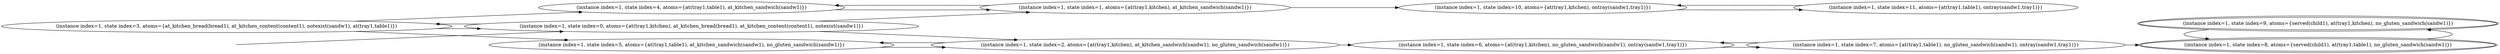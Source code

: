 digraph {
rankdir="LR"
s3[label="(instance index=1, state index=3, atoms={at_kitchen_bread(bread1), at_kitchen_content(content1), notexist(sandw1), at(tray1,table1)})"]
s5[label="(instance index=1, state index=5, atoms={at(tray1,table1), at_kitchen_sandwich(sandw1), no_gluten_sandwich(sandw1)})"]
s0[label="(instance index=1, state index=0, atoms={at(tray1,kitchen), at_kitchen_bread(bread1), at_kitchen_content(content1), notexist(sandw1)})"]
s4[label="(instance index=1, state index=4, atoms={at(tray1,table1), at_kitchen_sandwich(sandw1)})"]
s2[label="(instance index=1, state index=2, atoms={at(tray1,kitchen), at_kitchen_sandwich(sandw1), no_gluten_sandwich(sandw1)})"]
s1[label="(instance index=1, state index=1, atoms={at(tray1,kitchen), at_kitchen_sandwich(sandw1)})"]
s6[label="(instance index=1, state index=6, atoms={at(tray1,kitchen), no_gluten_sandwich(sandw1), ontray(sandw1,tray1)})"]
s10[label="(instance index=1, state index=10, atoms={at(tray1,kitchen), ontray(sandw1,tray1)})"]
s7[label="(instance index=1, state index=7, atoms={at(tray1,table1), no_gluten_sandwich(sandw1), ontray(sandw1,tray1)})"]
s11[label="(instance index=1, state index=11, atoms={at(tray1,table1), ontray(sandw1,tray1)})"]
s8[peripheries=2,label="(instance index=1, state index=8, atoms={served(child1), at(tray1,table1), no_gluten_sandwich(sandw1)})"]
s9[peripheries=2,label="(instance index=1, state index=9, atoms={served(child1), at(tray1,kitchen), no_gluten_sandwich(sandw1)})"]
Dangling [ label = "", style = invis ]
{ rank = same; Dangling }
Dangling -> s0
{ rank = same; s0}
{ rank = same; s5,s0,s4}
{ rank = same; s2,s1}
{ rank = same; s6,s10}
{ rank = same; s7,s11}
{ rank = same; s8,s9}
{
s3->s5
s3->s4
s3->s0
}
{
s5->s2
s0->s3
s0->s2
s0->s1
s4->s1
}
{
s2->s6
s2->s5
s1->s4
s1->s10
}
{
s6->s7
s10->s11
}
{
s7->s6
s7->s8
s11->s10
}
{
s8->s9
s9->s8
}
}
